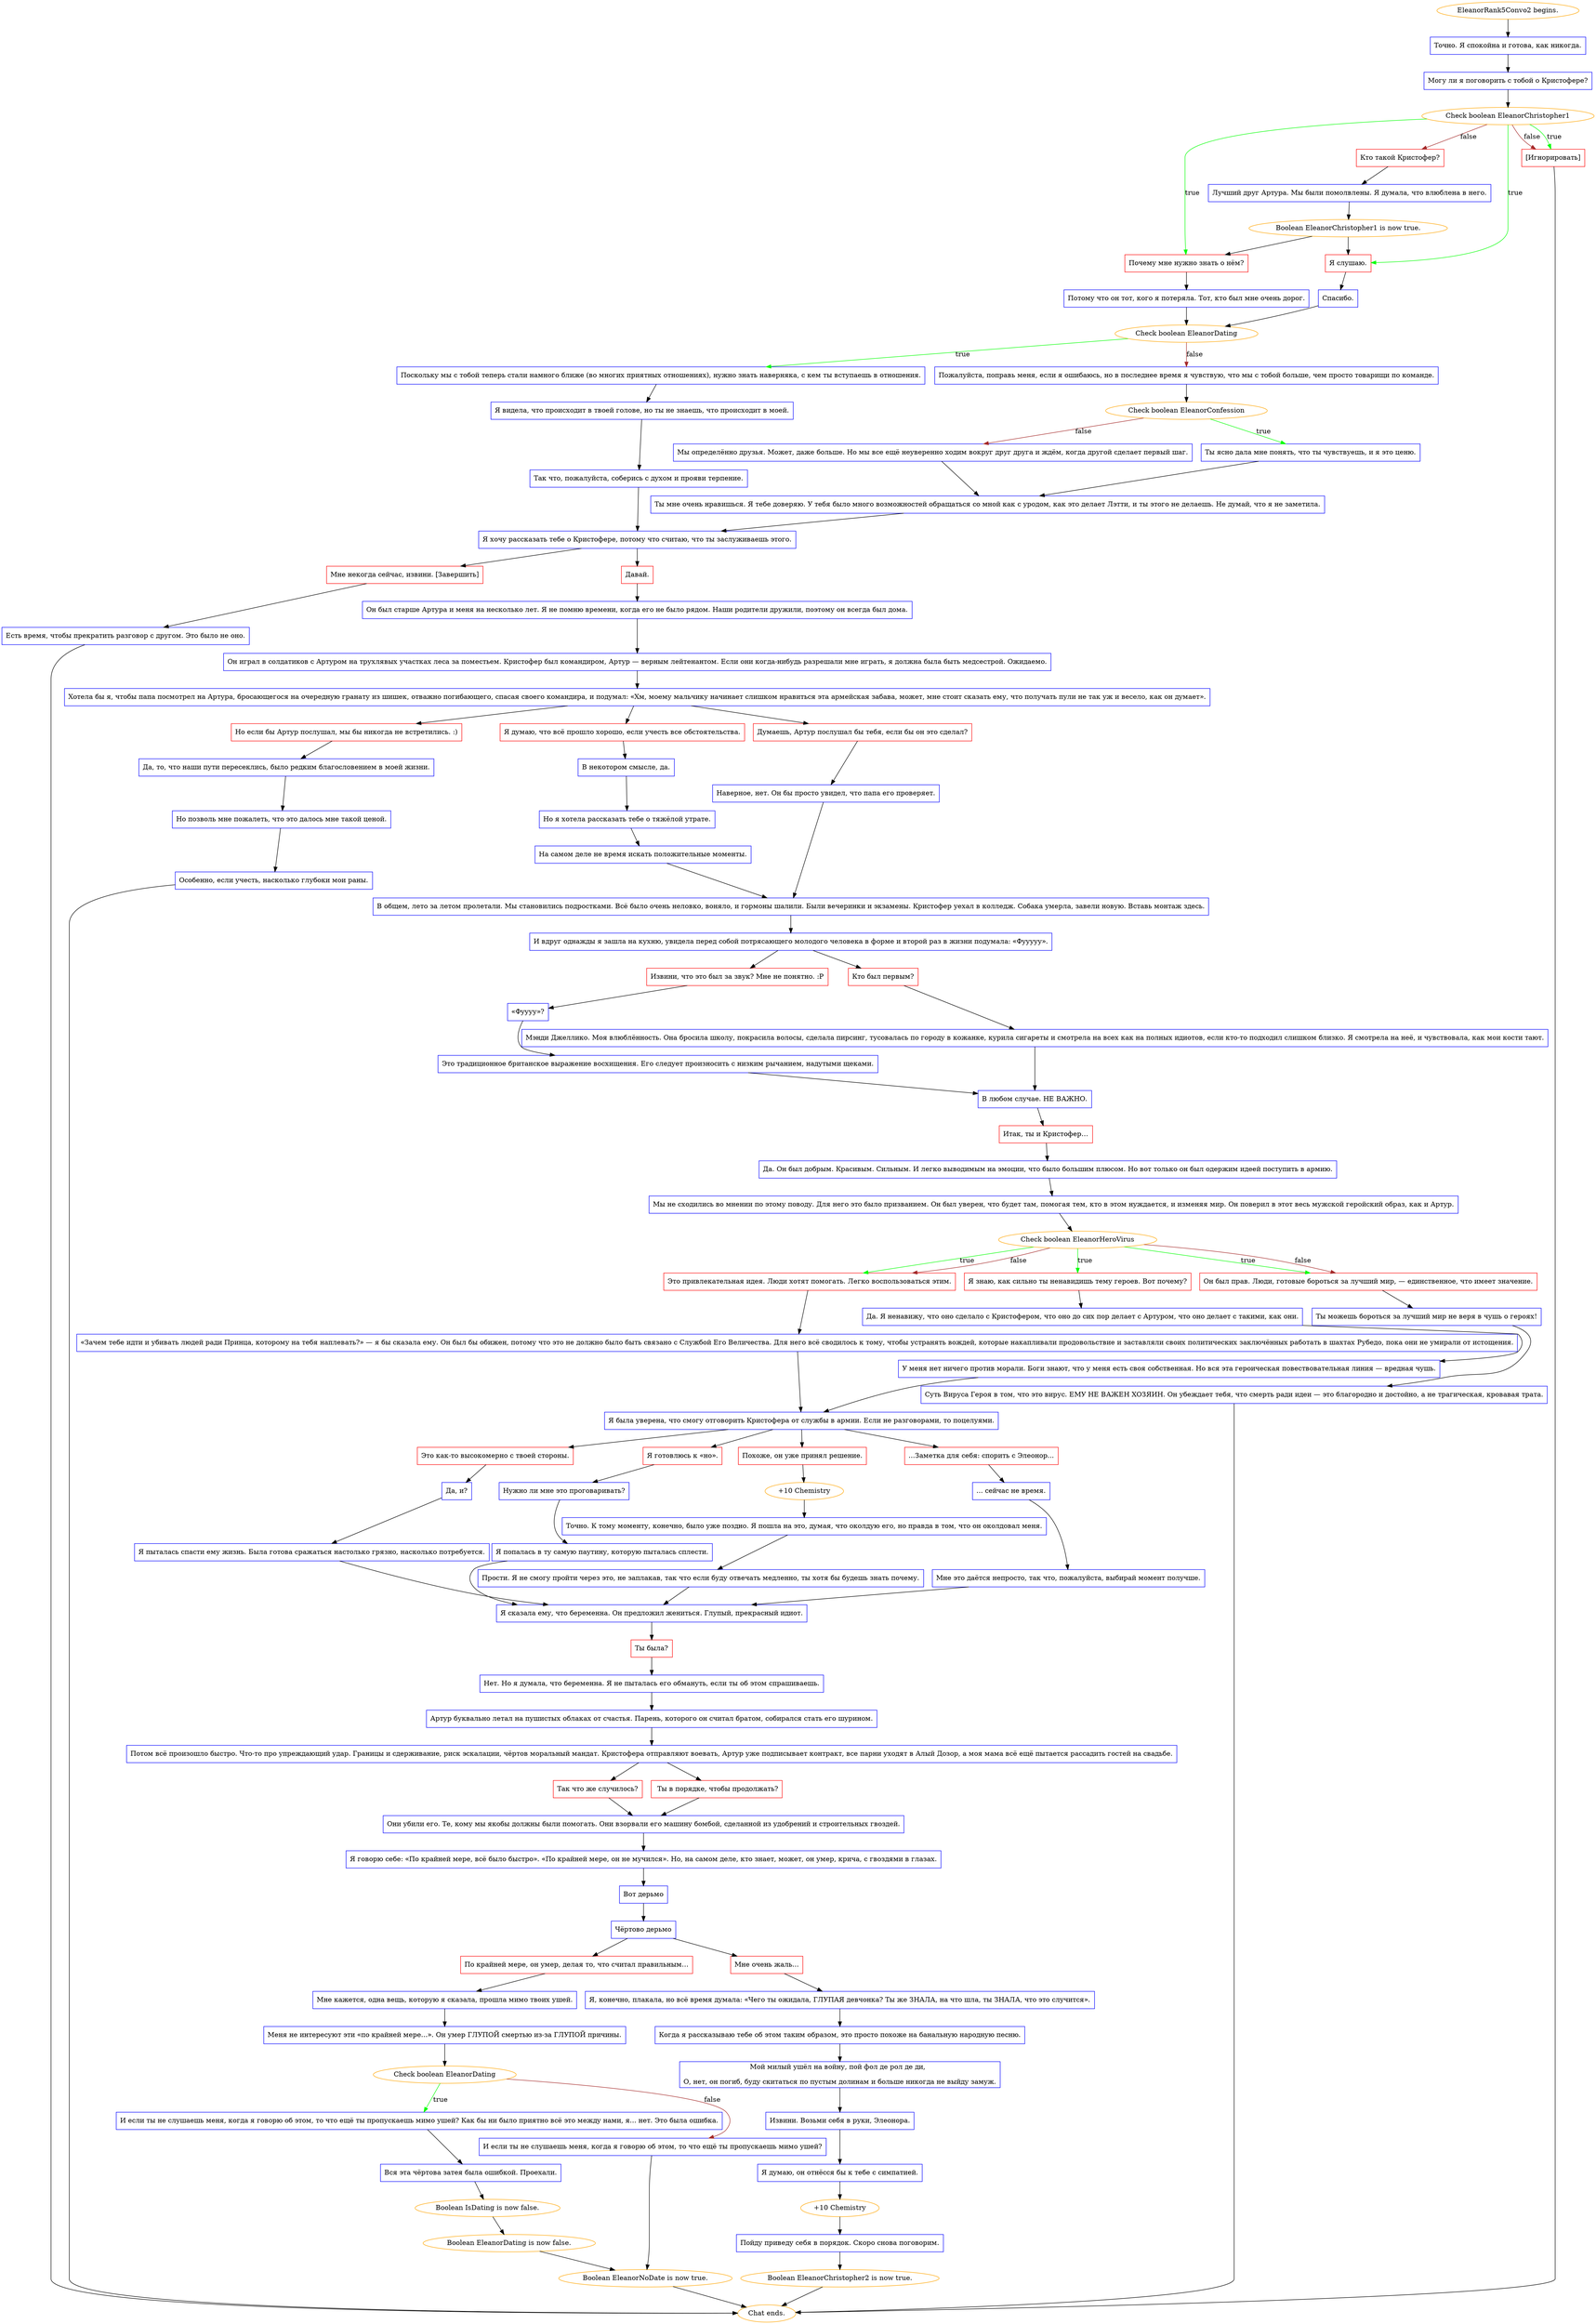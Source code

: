 digraph {
	"EleanorRank5Convo2 begins." [color=orange];
		"EleanorRank5Convo2 begins." -> j2815736477;
	j2815736477 [label="Точно. Я спокойна и готова, как никогда.",shape=box,color=blue];
		j2815736477 -> j3729294394;
	j3729294394 [label="Могу ли я поговорить с тобой о Кристофере?",shape=box,color=blue];
		j3729294394 -> j1969337026;
	j1969337026 [label="Check boolean EleanorChristopher1",color=orange];
		j1969337026 -> j476068197 [label=true,color=green];
		j1969337026 -> j2354805883 [label=true,color=green];
		j1969337026 -> j3456118237 [label=true,color=green];
		j1969337026 -> j4140875322 [label=false,color=brown];
		j1969337026 -> j3456118237 [label=false,color=brown];
	j476068197 [label="Я слушаю.",shape=box,color=red];
		j476068197 -> j2435137590;
	j2354805883 [label="Почему мне нужно знать о нём?",shape=box,color=red];
		j2354805883 -> j2591127385;
	j3456118237 [label="[Игнорировать]",shape=box,color=red];
		j3456118237 -> "Chat ends.";
	j4140875322 [label="Кто такой Кристофер?",shape=box,color=red];
		j4140875322 -> j1842935931;
	j2435137590 [label="Спасибо.",shape=box,color=blue];
		j2435137590 -> j3782144433;
	j2591127385 [label="Потому что он тот, кого я потеряла. Тот, кто был мне очень дорог.",shape=box,color=blue];
		j2591127385 -> j3782144433;
	"Chat ends." [color=orange];
	j1842935931 [label="Лучший друг Артура. Мы были помолвлены. Я думала, что влюблена в него.",shape=box,color=blue];
		j1842935931 -> j2183637644;
	j3782144433 [label="Check boolean EleanorDating",color=orange];
		j3782144433 -> j355696567 [label=true,color=green];
		j3782144433 -> j3120993454 [label=false,color=brown];
	j2183637644 [label="Boolean EleanorChristopher1 is now true.",color=orange];
		j2183637644 -> j476068197;
		j2183637644 -> j2354805883;
	j355696567 [label="Поскольку мы с тобой теперь стали намного ближе (во многих приятных отношениях), нужно знать наверняка, с кем ты вступаешь в отношения.",shape=box,color=blue];
		j355696567 -> j985947304;
	j3120993454 [label="Пожалуйста, поправь меня, если я ошибаюсь, но в последнее время я чувствую, что мы с тобой больше, чем просто товарищи по команде.",shape=box,color=blue];
		j3120993454 -> j795695089;
	j985947304 [label="Я видела, что происходит в твоей голове, но ты не знаешь, что происходит в моей.",shape=box,color=blue];
		j985947304 -> j3657691689;
	j795695089 [label="Check boolean EleanorConfession",color=orange];
		j795695089 -> j2253771455 [label=true,color=green];
		j795695089 -> j679419365 [label=false,color=brown];
	j3657691689 [label="Так что, пожалуйста, соберись с духом и прояви терпение.",shape=box,color=blue];
		j3657691689 -> j1412829628;
	j2253771455 [label="Ты ясно дала мне понять, что ты чувствуешь, и я это ценю.",shape=box,color=blue];
		j2253771455 -> j2874168751;
	j679419365 [label="Мы определённо друзья. Может, даже больше. Но мы все ещё неуверенно ходим вокруг друг друга и ждём, когда другой сделает первый шаг.",shape=box,color=blue];
		j679419365 -> j2874168751;
	j1412829628 [label="Я хочу рассказать тебе о Кристофере, потому что считаю, что ты заслуживаешь этого.",shape=box,color=blue];
		j1412829628 -> j2919560393;
		j1412829628 -> j526784355;
	j2874168751 [label="Ты мне очень нравишься. Я тебе доверяю. У тебя было много возможностей обращаться со мной как с уродом, как это делает Лэтти, и ты этого не делаешь. Не думай, что я не заметила.",shape=box,color=blue];
		j2874168751 -> j1412829628;
	j2919560393 [label="Давай.",shape=box,color=red];
		j2919560393 -> j3600169046;
	j526784355 [label="Мне некогда сейчас, извини. [Завершить]",shape=box,color=red];
		j526784355 -> j156045324;
	j3600169046 [label="Он был старше Артура и меня на несколько лет. Я не помню времени, когда его не было рядом. Наши родители дружили, поэтому он всегда был дома.",shape=box,color=blue];
		j3600169046 -> j1716997833;
	j156045324 [label="Есть время, чтобы прекратить разговор с другом. Это было не оно.",shape=box,color=blue];
		j156045324 -> "Chat ends.";
	j1716997833 [label="Он играл в солдатиков с Артуром на трухлявых участках леса за поместьем. Кристофер был командиром, Артур — верным лейтенантом. Если они когда-нибудь разрешали мне играть, я должна была быть медсестрой. Ожидаемо.",shape=box,color=blue];
		j1716997833 -> j2403373995;
	j2403373995 [label="Хотела бы я, чтобы папа посмотрел на Артура, бросающегося на очередную гранату из шишек, отважно погибающего, спасая своего командира, и подумал: «Хм, моему мальчику начинает слишком нравиться эта армейская забава, может, мне стоит сказать ему, что получать пули не так уж и весело, как он думает».",shape=box,color=blue];
		j2403373995 -> j1705933294;
		j2403373995 -> j2311843450;
		j2403373995 -> j3156507675;
	j1705933294 [label="Думаешь, Артур послушал бы тебя, если бы он это сделал?",shape=box,color=red];
		j1705933294 -> j4087168455;
	j2311843450 [label="Я думаю, что всё прошло хорошо, если учесть все обстоятельства.",shape=box,color=red];
		j2311843450 -> j3732567044;
	j3156507675 [label="Но если бы Артур послушал, мы бы никогда не встретились. :)",shape=box,color=red];
		j3156507675 -> j3998197795;
	j4087168455 [label="Наверное, нет. Он бы просто увидел, что папа его проверяет.",shape=box,color=blue];
		j4087168455 -> j3884235660;
	j3732567044 [label="В некотором смысле, да.",shape=box,color=blue];
		j3732567044 -> j4077937414;
	j3998197795 [label="Да, то, что наши пути пересеклись, было редким благословением в моей жизни.",shape=box,color=blue];
		j3998197795 -> j1414726102;
	j3884235660 [label="В общем, лето за летом пролетали. Мы становились подростками. Всё было очень неловко, воняло, и гормоны шалили. Были вечеринки и экзамены. Кристофер уехал в колледж. Собака умерла, завели новую. Вставь монтаж здесь.",shape=box,color=blue];
		j3884235660 -> j3556717444;
	j4077937414 [label="Но я хотела рассказать тебе о тяжёлой утрате.",shape=box,color=blue];
		j4077937414 -> j2363227337;
	j1414726102 [label="Но позволь мне пожалеть, что это далось мне такой ценой.",shape=box,color=blue];
		j1414726102 -> j3734178713;
	j3556717444 [label="И вдруг однажды я зашла на кухню, увидела перед собой потрясающего молодого человека в форме и второй раз в жизни подумала: «Фууууу».",shape=box,color=blue];
		j3556717444 -> j1859494427;
		j3556717444 -> j3534229920;
	j2363227337 [label="На самом деле не время искать положительные моменты.",shape=box,color=blue];
		j2363227337 -> j3884235660;
	j3734178713 [label="Особенно, если учесть, насколько глубоки мои раны.",shape=box,color=blue];
		j3734178713 -> "Chat ends.";
	j1859494427 [label="Извини, что это был за звук? Мне не понятно. :P",shape=box,color=red];
		j1859494427 -> j2031033072;
	j3534229920 [label="Кто был первым?",shape=box,color=red];
		j3534229920 -> j1094449549;
	j2031033072 [label="«Фуууу»?",shape=box,color=blue];
		j2031033072 -> j410649147;
	j1094449549 [label="Мэнди Джеллико. Моя влюблённость. Она бросила школу, покрасила волосы, сделала пирсинг, тусовалась по городу в кожанке, курила сигареты и смотрела на всех как на полных идиотов, если кто-то подходил слишком близко. Я смотрела на неё, и чувствовала, как мои кости тают.",shape=box,color=blue];
		j1094449549 -> j1788649641;
	j410649147 [label="Это традиционное британское выражение восхищения. Его следует произносить с низким рычанием, надутыми щеками.",shape=box,color=blue];
		j410649147 -> j1788649641;
	j1788649641 [label="В любом случае. НЕ ВАЖНО.",shape=box,color=blue];
		j1788649641 -> j3322348980;
	j3322348980 [label="Итак, ты и Кристофер…",shape=box,color=red];
		j3322348980 -> j90511906;
	j90511906 [label="Да. Он был добрым. Красивым. Сильным. И легко выводимым на эмоции, что было большим плюсом. Но вот только он был одержим идеей поступить в армию.",shape=box,color=blue];
		j90511906 -> j2877181940;
	j2877181940 [label="Мы не сходились во мнении по этому поводу. Для него это было призванием. Он был уверен, что будет там, помогая тем, кто в этом нуждается, и изменяя мир. Он поверил в этот весь мужской геройский образ, как и Артур.",shape=box,color=blue];
		j2877181940 -> j4212757687;
	j4212757687 [label="Check boolean EleanorHeroVirus",color=orange];
		j4212757687 -> j1198676570 [label=true,color=green];
		j4212757687 -> j1535395287 [label=true,color=green];
		j4212757687 -> j3106729955 [label=true,color=green];
		j4212757687 -> j1535395287 [label=false,color=brown];
		j4212757687 -> j3106729955 [label=false,color=brown];
	j1198676570 [label="Я знаю, как сильно ты ненавидишь тему героев. Вот почему?",shape=box,color=red];
		j1198676570 -> j4246645067;
	j1535395287 [label="Он был прав. Люди, готовые бороться за лучший мир, — единственное, что имеет значение.",shape=box,color=red];
		j1535395287 -> j17469197;
	j3106729955 [label="Это привлекательная идея. Люди хотят помогать. Легко воспользоваться этим.",shape=box,color=red];
		j3106729955 -> j3294627620;
	j4246645067 [label="Да. Я ненавижу, что оно сделало с Кристофером, что оно до сих пор делает с Артуром, что оно делает с такими, как они.",shape=box,color=blue];
		j4246645067 -> j2991192240;
	j17469197 [label="Ты можешь бороться за лучший мир не веря в чушь о героях!",shape=box,color=blue];
		j17469197 -> j2327275569;
	j3294627620 [label="«Зачем тебе идти и убивать людей ради Принца, которому на тебя наплевать?» — я бы сказала ему. Он был бы обижен, потому что это не должно было быть связано с Службой Его Величества. Для него всё сводилось к тому, чтобы устранять вождей, которые накапливали продовольствие и заставляли своих политических заключённых работать в шахтах Рубедо, пока они не умирали от истощения.",shape=box,color=blue];
		j3294627620 -> j417160014;
	j2991192240 [label="У меня нет ничего против морали. Боги знают, что у меня есть своя собственная. Но вся эта героическая повествовательная линия — вредная чушь.",shape=box,color=blue];
		j2991192240 -> j417160014;
	j2327275569 [label="Суть Вируса Героя в том, что это вирус. ЕМУ НЕ ВАЖЕН ХОЗЯИН. Он убеждает тебя, что смерть ради идеи — это благородно и достойно, а не трагическая, кровавая трата.",shape=box,color=blue];
		j2327275569 -> "Chat ends.";
	j417160014 [label="Я была уверена, что смогу отговорить Кристофера от службы в армии. Если не разговорами, то поцелуями.",shape=box,color=blue];
		j417160014 -> j1843008956;
		j417160014 -> j684340906;
		j417160014 -> j288716135;
		j417160014 -> j2186028989;
	j1843008956 [label="Это как-то высокомерно с твоей стороны.",shape=box,color=red];
		j1843008956 -> j3300339033;
	j684340906 [label="Я готовлюсь к «но».",shape=box,color=red];
		j684340906 -> j4249142501;
	j288716135 [label="Похоже, он уже принял решение.",shape=box,color=red];
		j288716135 -> j949899873;
	j2186028989 [label="...Заметка для себя: спорить с Элеонор...",shape=box,color=red];
		j2186028989 -> j867985746;
	j3300339033 [label="Да, и?",shape=box,color=blue];
		j3300339033 -> j537810293;
	j4249142501 [label="Нужно ли мне это проговаривать?",shape=box,color=blue];
		j4249142501 -> j3417140206;
	j949899873 [label="+10 Chemistry",color=orange];
		j949899873 -> j1021628596;
	j867985746 [label="... сейчас не время.",shape=box,color=blue];
		j867985746 -> j1068031125;
	j537810293 [label="Я пыталась спасти ему жизнь. Была готова сражаться настолько грязно, насколько потребуется.",shape=box,color=blue];
		j537810293 -> j3414814402;
	j3417140206 [label="Я попалась в ту самую паутину, которую пыталась сплести.",shape=box,color=blue];
		j3417140206 -> j3414814402;
	j1021628596 [label="Точно. К тому моменту, конечно, было уже поздно. Я пошла на это, думая, что околдую его, но правда в том, что он околдовал меня.",shape=box,color=blue];
		j1021628596 -> j2934359909;
	j1068031125 [label="Мне это даётся непросто, так что, пожалуйста, выбирай момент получше.",shape=box,color=blue];
		j1068031125 -> j3414814402;
	j3414814402 [label="Я сказала ему, что беременна. Он предложил жениться. Глупый, прекрасный идиот.",shape=box,color=blue];
		j3414814402 -> j2425949416;
	j2934359909 [label="Прости. Я не смогу пройти через это, не заплакав, так что если буду отвечать медленно, ты хотя бы будешь знать почему.",shape=box,color=blue];
		j2934359909 -> j3414814402;
	j2425949416 [label="Ты была?",shape=box,color=red];
		j2425949416 -> j2970933969;
	j2970933969 [label="Нет. Но я думала, что беременна. Я не пыталась его обмануть, если ты об этом спрашиваешь.",shape=box,color=blue];
		j2970933969 -> j1988055176;
	j1988055176 [label="Артур буквально летал на пушистых облаках от счастья. Парень, которого он считал братом, собирался стать его шурином.",shape=box,color=blue];
		j1988055176 -> j2548188161;
	j2548188161 [label="Потом всё произошло быстро. Что-то про упреждающий удар. Границы и сдерживание, риск эскалации, чёртов моральный мандат. Кристофера отправляют воевать, Артур уже подписывает контракт, все парни уходят в Алый Дозор, а моя мама всё ещё пытается рассадить гостей на свадьбе.",shape=box,color=blue];
		j2548188161 -> j3456005426;
		j2548188161 -> j195387160;
	j3456005426 [label="Так что же случилось?",shape=box,color=red];
		j3456005426 -> j426824871;
	j195387160 [label=" Ты в порядке, чтобы продолжать?",shape=box,color=red];
		j195387160 -> j426824871;
	j426824871 [label="Они убили его. Те, кому мы якобы должны были помогать. Они взорвали его машину бомбой, сделанной из удобрений и строительных гвоздей.",shape=box,color=blue];
		j426824871 -> j62857278;
	j62857278 [label="Я говорю себе: «По крайней мере, всё было быстро». «По крайней мере, он не мучился». Но, на самом деле, кто знает, может, он умер, крича, с гвоздями в глазах.",shape=box,color=blue];
		j62857278 -> j1689411760;
	j1689411760 [label="Вот дерьмо",shape=box,color=blue];
		j1689411760 -> j2616176530;
	j2616176530 [label="Чёртово дерьмо",shape=box,color=blue];
		j2616176530 -> j3681496559;
		j2616176530 -> j1840533503;
	j3681496559 [label="По крайней мере, он умер, делая то, что считал правильным…",shape=box,color=red];
		j3681496559 -> j823664109;
	j1840533503 [label="Мне очень жаль...",shape=box,color=red];
		j1840533503 -> j764826874;
	j823664109 [label="Мне кажется, одна вещь, которую я сказала, прошла мимо твоих ушей.",shape=box,color=blue];
		j823664109 -> j179309174;
	j764826874 [label="Я, конечно, плакала, но всё время думала: «Чего ты ожидала, ГЛУПАЯ девчонка? Ты же ЗНАЛА, на что шла, ты ЗНАЛА, что это случится».",shape=box,color=blue];
		j764826874 -> j623776994;
	j179309174 [label="Меня не интересуют эти «по крайней мере...». Он умер ГЛУПОЙ смертью из-за ГЛУПОЙ причины.",shape=box,color=blue];
		j179309174 -> j425773188;
	j623776994 [label="Когда я рассказываю тебе об этом таким образом, это просто похоже на банальную народную песню.",shape=box,color=blue];
		j623776994 -> j468093402;
	j425773188 [label="Check boolean EleanorDating",color=orange];
		j425773188 -> j2717785611 [label=true,color=green];
		j425773188 -> j954469069 [label=false,color=brown];
	j468093402 [label="Мой милый ушёл на войну, пой фол де рол де ди,  
О, нет, он погиб, буду скитаться по пустым долинам и больше никогда не выйду замуж.",shape=box,color=blue];
		j468093402 -> j3840342660;
	j2717785611 [label="И если ты не слушаешь меня, когда я говорю об этом, то что ещё ты пропускаешь мимо ушей? Как бы ни было приятно всё это между нами, я... нет. Это была ошибка.",shape=box,color=blue];
		j2717785611 -> j2461406668;
	j954469069 [label="И если ты не слушаешь меня, когда я говорю об этом, то что ещё ты пропускаешь мимо ушей?",shape=box,color=blue];
		j954469069 -> j2728200779;
	j3840342660 [label="Извини. Возьми себя в руки, Элеонора.",shape=box,color=blue];
		j3840342660 -> j421535945;
	j2461406668 [label="Вся эта чёртова затея была ошибкой. Проехали.",shape=box,color=blue];
		j2461406668 -> j3127028283;
	j2728200779 [label="Boolean EleanorNoDate is now true.",color=orange];
		j2728200779 -> "Chat ends.";
	j421535945 [label="Я думаю, он отнёсся бы к тебе с симпатией.",shape=box,color=blue];
		j421535945 -> j1761697834;
	j3127028283 [label="Boolean IsDating is now false.",color=orange];
		j3127028283 -> j3856107511;
	j1761697834 [label="+10 Chemistry",color=orange];
		j1761697834 -> j3359100771;
	j3856107511 [label="Boolean EleanorDating is now false.",color=orange];
		j3856107511 -> j2728200779;
	j3359100771 [label="Пойду приведу себя в порядок. Скоро снова поговорим.",shape=box,color=blue];
		j3359100771 -> j1193419706;
	j1193419706 [label="Boolean EleanorChristopher2 is now true.",color=orange];
		j1193419706 -> "Chat ends.";
}